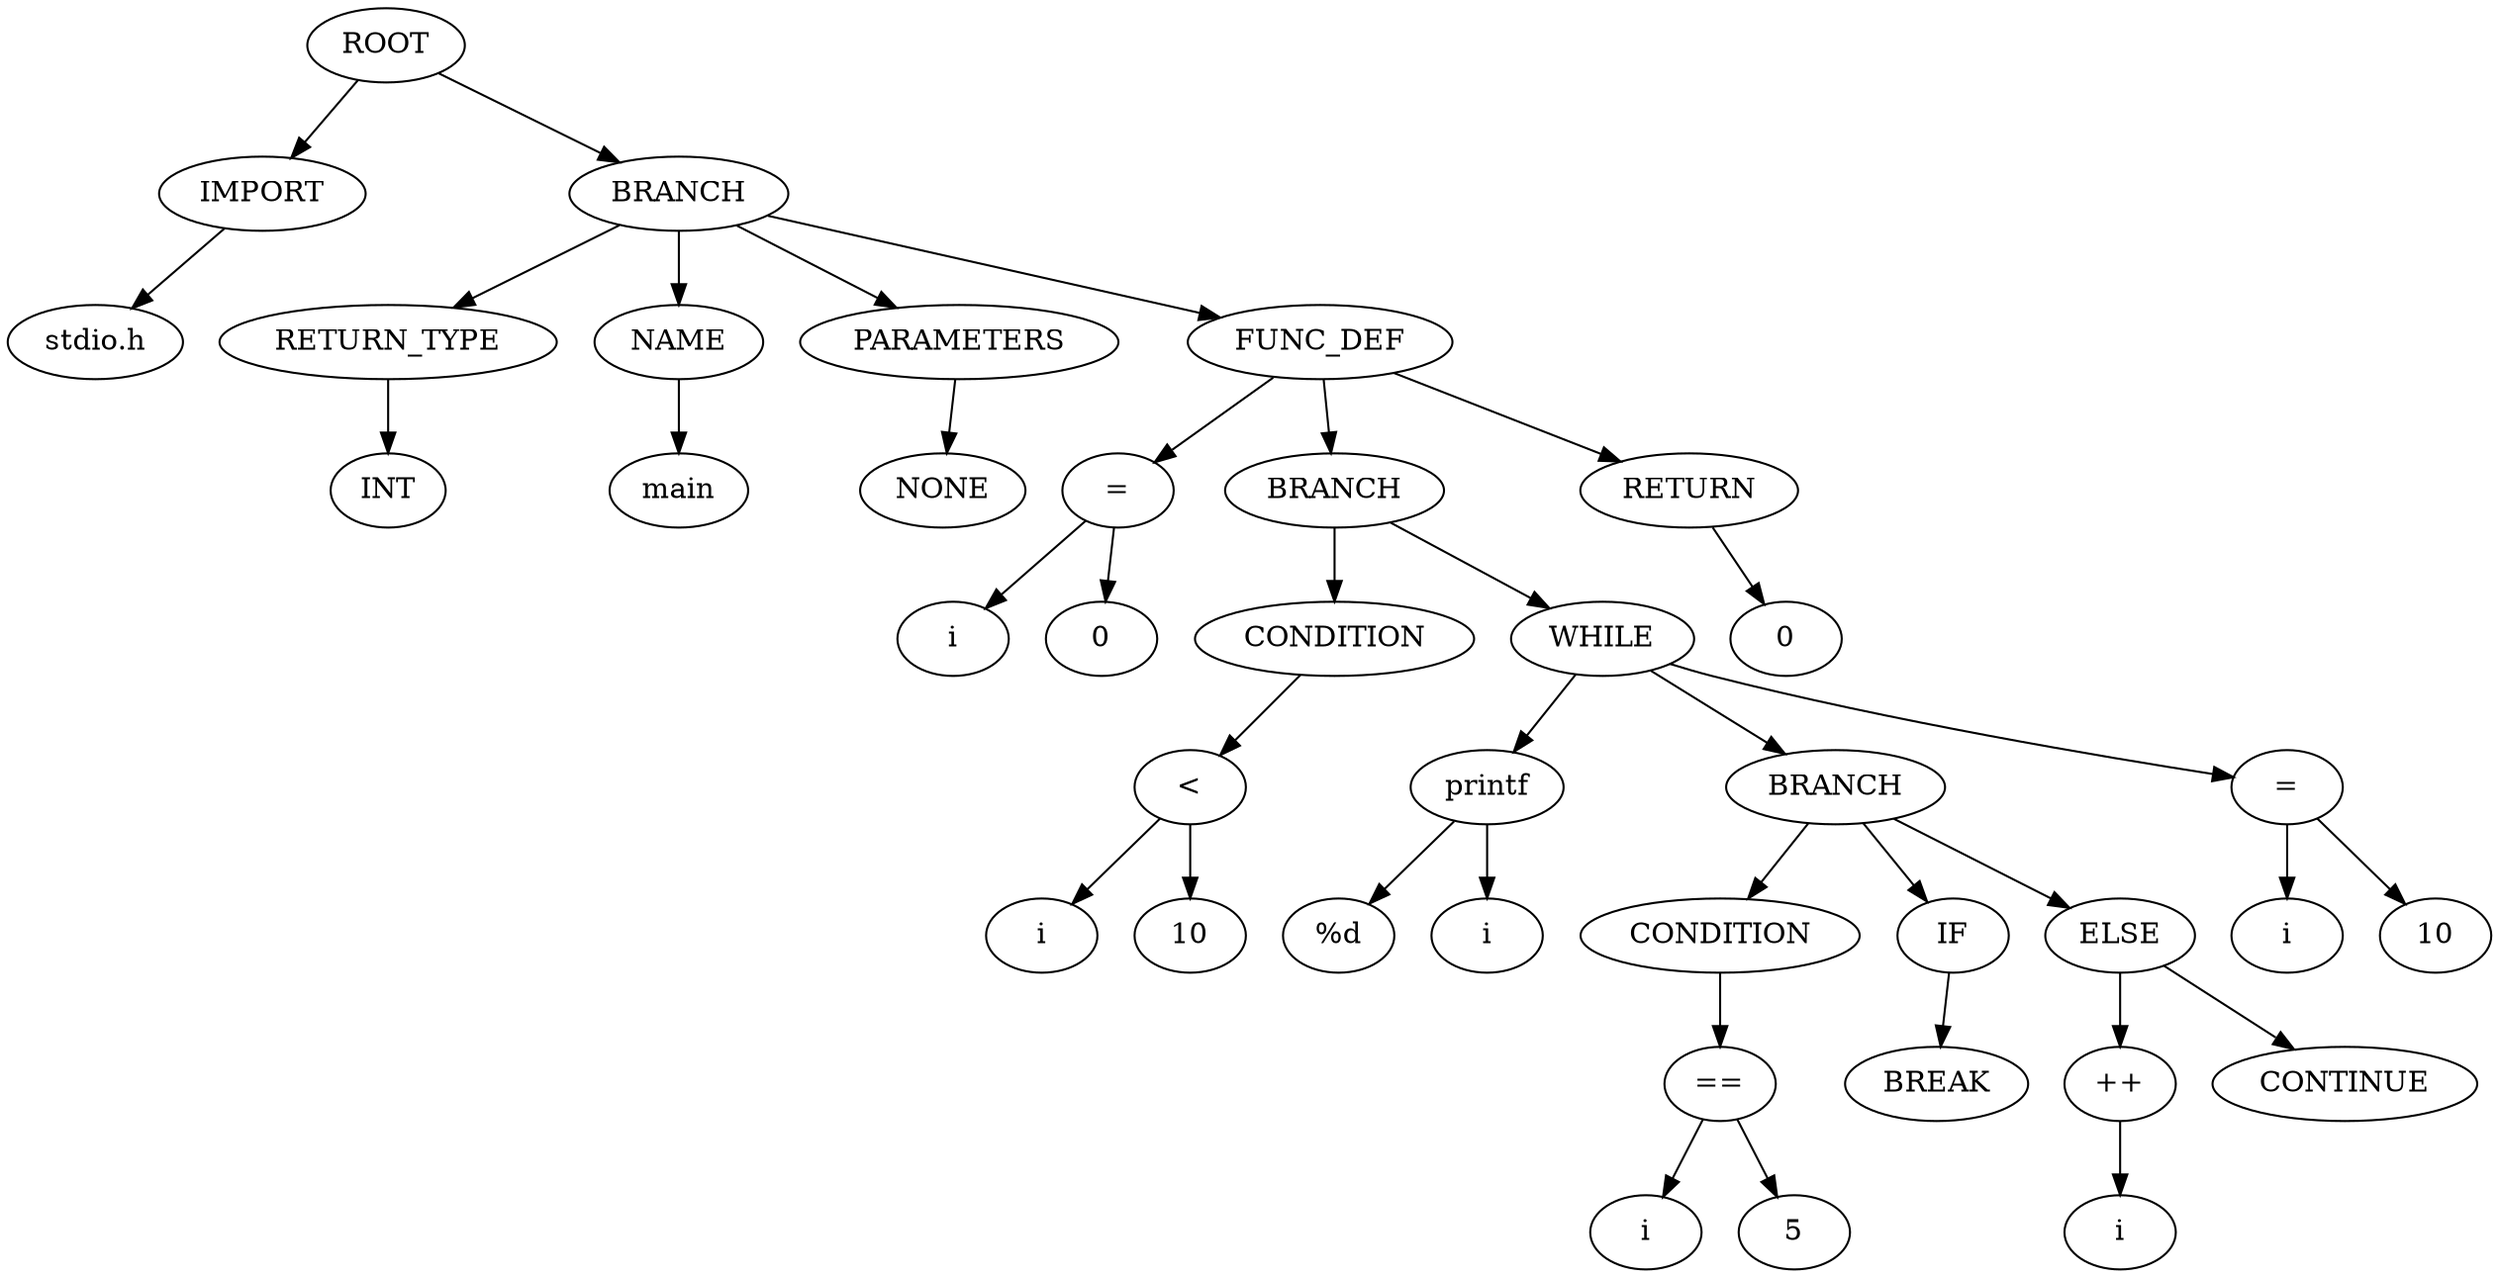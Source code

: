 strict digraph G{
l11[label = "IMPORT"]
l111[label = "BRANCH"]
"ROOT"->"l11"
l11131[label = "stdio.h"]
"l11"->l11131
"ROOT"->"l111"
l111331[label = "RETURN_TYPE"]
l1113311[label = "NAME"]
l11133111[label = "PARAMETERS"]
l111331111[label = "FUNC_DEF"]
"l111"->"l111331"
l11133111131[label = "INT"]
"l111331"->l11133111131
"l111"->"l1113311"
l111331111331[label = "main"]
"l1113311"->l111331111331
"l111"->"l11133111"
l1113311113331[label = "NONE"]
"l11133111"->l1113311113331
"l111"->"l111331111"
l11133111133331[label = "="]
l111331111333311[label = "BRANCH"]
l1113311113333111[label = "RETURN"]
"l111331111"->"l11133111133331"
l111331111333311131[label = "i"]
l1113311113333111311[label = "0"]
"l11133111133331"->l111331111333311131
"l11133111133331"->l1113311113333111311
"l111331111"->"l111331111333311"
l1113311113333111331[label = "CONDITION"]
l11133111133331113311[label = "WHILE"]
"l111331111333311"->"l1113311113333111331"
l1113311113333111331131[label = "<"]
"l1113311113333111331"->"l1113311113333111331131"
l111331111333311133113131[label = "i"]
l1113311113333111331131311[label = "10"]
"l1113311113333111331131"->l111331111333311133113131
"l1113311113333111331131"->l1113311113333111331131311
"l111331111333311"->"l11133111133331113311"
l11133111133331113311331[label = "printf"]
l111331111333311133113311[label = "BRANCH"]
l1113311113333111331133111[label = "="]
"l11133111133331113311"->"l11133111133331113311331"
l111331111333311133113311131[label = "%d\n"]
l1113311113333111331133111311[label = "i"]
"l11133111133331113311331"->l111331111333311133113311131
"l11133111133331113311331"->l1113311113333111331133111311
"l11133111133331113311"->"l111331111333311133113311"
l1113311113333111331133111331[label = "CONDITION"]
l11133111133331113311331113311[label = "IF"]
l111331111333311133113311133111[label = "ELSE"]
"l111331111333311133113311"->"l1113311113333111331133111331"
l11133111133331113311331113311131[label = "=="]
"l1113311113333111331133111331"->"l11133111133331113311331113311131"
l1113311113333111331133111331113131[label = "i"]
l11133111133331113311331113311131311[label = "5"]
"l11133111133331113311331113311131"->l1113311113333111331133111331113131
"l11133111133331113311331113311131"->l11133111133331113311331113311131311
"l111331111333311133113311"->"l11133111133331113311331113311"
l111331111333311133113311133111331[label = "BREAK"]
"l11133111133331113311331113311"->l111331111333311133113311133111331
"l111331111333311133113311"->"l111331111333311133113311133111"
l1113311113333111331133111331113331[label = "++"]
l11133111133331113311331113311133311[label = "CONTINUE"]
"l111331111333311133113311133111"->"l1113311113333111331133111331113331"
l1113311113333111331133111331113331131[label = "i"]
"l1113311113333111331133111331113331"->l1113311113333111331133111331113331131
"l111331111333311133113311133111"->l11133111133331113311331113311133311
"l11133111133331113311"->"l1113311113333111331133111"
l11133111133331113311331113331[label = "i"]
l111331111333311133113311133311[label = "10"]
"l1113311113333111331133111"->l11133111133331113311331113331
"l1113311113333111331133111"->l111331111333311133113311133311
"l111331111"->"l1113311113333111"
l11133111133331113331[label = "0"]
"l1113311113333111"->l11133111133331113331
}
